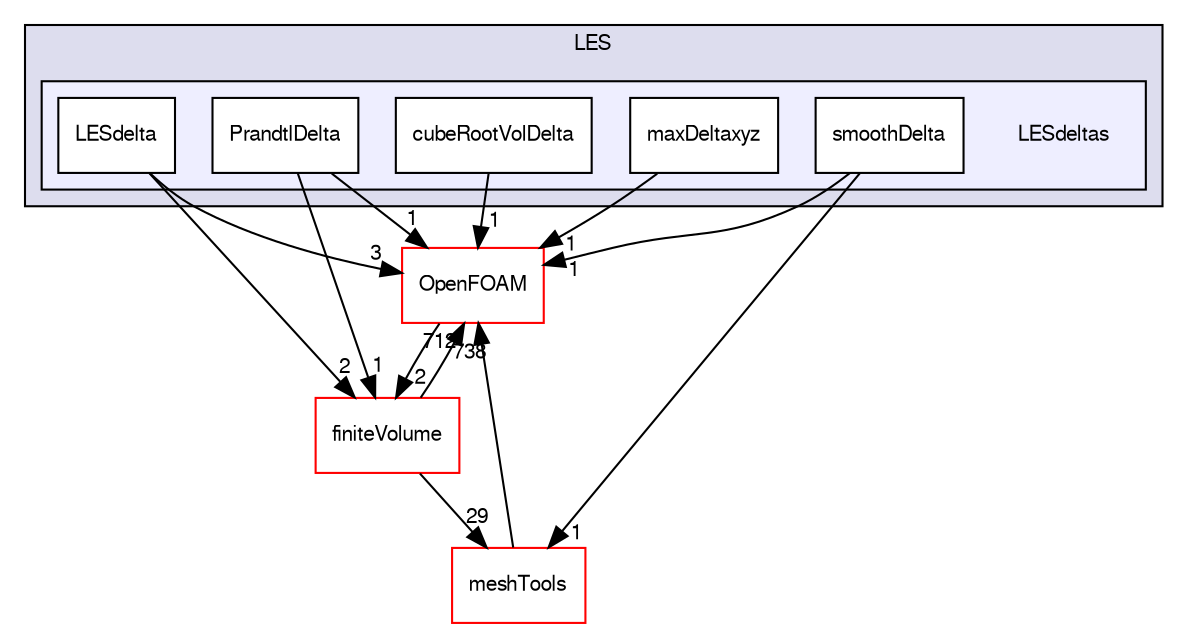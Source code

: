 digraph "src/TurbulenceModels/turbulenceModels/LES/LESdeltas" {
  bgcolor=transparent;
  compound=true
  node [ fontsize="10", fontname="FreeSans"];
  edge [ labelfontsize="10", labelfontname="FreeSans"];
  subgraph clusterdir_9fc1e48ca755258281286cef4f8e0bec {
    graph [ bgcolor="#ddddee", pencolor="black", label="LES" fontname="FreeSans", fontsize="10", URL="dir_9fc1e48ca755258281286cef4f8e0bec.html"]
  subgraph clusterdir_3e9d13ce922c8e5657605faa5b84c7a1 {
    graph [ bgcolor="#eeeeff", pencolor="black", label="" URL="dir_3e9d13ce922c8e5657605faa5b84c7a1.html"];
    dir_3e9d13ce922c8e5657605faa5b84c7a1 [shape=plaintext label="LESdeltas"];
    dir_f096658a53fc6f2704b87740f6c7c926 [shape=box label="cubeRootVolDelta" color="black" fillcolor="white" style="filled" URL="dir_f096658a53fc6f2704b87740f6c7c926.html"];
    dir_ee7b7e21773ec7c59c22147291714fd1 [shape=box label="LESdelta" color="black" fillcolor="white" style="filled" URL="dir_ee7b7e21773ec7c59c22147291714fd1.html"];
    dir_de3d5f832c477f845645e97f50857c48 [shape=box label="maxDeltaxyz" color="black" fillcolor="white" style="filled" URL="dir_de3d5f832c477f845645e97f50857c48.html"];
    dir_6a21c5887e7295a07e204b53978ca3d0 [shape=box label="PrandtlDelta" color="black" fillcolor="white" style="filled" URL="dir_6a21c5887e7295a07e204b53978ca3d0.html"];
    dir_7052c1362ebeba0fafad48dad916cc80 [shape=box label="smoothDelta" color="black" fillcolor="white" style="filled" URL="dir_7052c1362ebeba0fafad48dad916cc80.html"];
  }
  }
  dir_9bd15774b555cf7259a6fa18f99fe99b [shape=box label="finiteVolume" color="red" URL="dir_9bd15774b555cf7259a6fa18f99fe99b.html"];
  dir_ae30ad0bef50cf391b24c614251bb9fd [shape=box label="meshTools" color="red" URL="dir_ae30ad0bef50cf391b24c614251bb9fd.html"];
  dir_c5473ff19b20e6ec4dfe5c310b3778a8 [shape=box label="OpenFOAM" color="red" URL="dir_c5473ff19b20e6ec4dfe5c310b3778a8.html"];
  dir_9bd15774b555cf7259a6fa18f99fe99b->dir_ae30ad0bef50cf391b24c614251bb9fd [headlabel="29", labeldistance=1.5 headhref="dir_000749_001586.html"];
  dir_9bd15774b555cf7259a6fa18f99fe99b->dir_c5473ff19b20e6ec4dfe5c310b3778a8 [headlabel="712", labeldistance=1.5 headhref="dir_000749_001732.html"];
  dir_6a21c5887e7295a07e204b53978ca3d0->dir_9bd15774b555cf7259a6fa18f99fe99b [headlabel="1", labeldistance=1.5 headhref="dir_003026_000749.html"];
  dir_6a21c5887e7295a07e204b53978ca3d0->dir_c5473ff19b20e6ec4dfe5c310b3778a8 [headlabel="1", labeldistance=1.5 headhref="dir_003026_001732.html"];
  dir_ae30ad0bef50cf391b24c614251bb9fd->dir_c5473ff19b20e6ec4dfe5c310b3778a8 [headlabel="738", labeldistance=1.5 headhref="dir_001586_001732.html"];
  dir_ee7b7e21773ec7c59c22147291714fd1->dir_9bd15774b555cf7259a6fa18f99fe99b [headlabel="2", labeldistance=1.5 headhref="dir_003022_000749.html"];
  dir_ee7b7e21773ec7c59c22147291714fd1->dir_c5473ff19b20e6ec4dfe5c310b3778a8 [headlabel="3", labeldistance=1.5 headhref="dir_003022_001732.html"];
  dir_f096658a53fc6f2704b87740f6c7c926->dir_c5473ff19b20e6ec4dfe5c310b3778a8 [headlabel="1", labeldistance=1.5 headhref="dir_003020_001732.html"];
  dir_de3d5f832c477f845645e97f50857c48->dir_c5473ff19b20e6ec4dfe5c310b3778a8 [headlabel="1", labeldistance=1.5 headhref="dir_003024_001732.html"];
  dir_c5473ff19b20e6ec4dfe5c310b3778a8->dir_9bd15774b555cf7259a6fa18f99fe99b [headlabel="2", labeldistance=1.5 headhref="dir_001732_000749.html"];
  dir_7052c1362ebeba0fafad48dad916cc80->dir_ae30ad0bef50cf391b24c614251bb9fd [headlabel="1", labeldistance=1.5 headhref="dir_003028_001586.html"];
  dir_7052c1362ebeba0fafad48dad916cc80->dir_c5473ff19b20e6ec4dfe5c310b3778a8 [headlabel="1", labeldistance=1.5 headhref="dir_003028_001732.html"];
}
